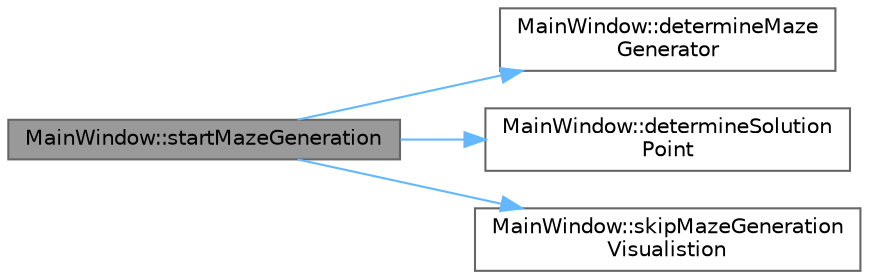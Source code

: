 digraph "MainWindow::startMazeGeneration"
{
 // LATEX_PDF_SIZE
  bgcolor="transparent";
  edge [fontname=Helvetica,fontsize=10,labelfontname=Helvetica,labelfontsize=10];
  node [fontname=Helvetica,fontsize=10,shape=box,height=0.2,width=0.4];
  rankdir="LR";
  Node1 [id="Node000001",label="MainWindow::startMazeGeneration",height=0.2,width=0.4,color="gray40", fillcolor="grey60", style="filled", fontcolor="black",tooltip=" "];
  Node1 -> Node2 [id="edge1_Node000001_Node000002",color="steelblue1",style="solid",tooltip=" "];
  Node2 [id="Node000002",label="MainWindow::determineMaze\lGenerator",height=0.2,width=0.4,color="grey40", fillcolor="white", style="filled",URL="$class_main_window.html#a9782c3d39f197a8c2ff166c573dfee50",tooltip=" "];
  Node1 -> Node3 [id="edge2_Node000001_Node000003",color="steelblue1",style="solid",tooltip=" "];
  Node3 [id="Node000003",label="MainWindow::determineSolution\lPoint",height=0.2,width=0.4,color="grey40", fillcolor="white", style="filled",URL="$class_main_window.html#a9f21ad369c4d39658d93a92d3db6f389",tooltip=" "];
  Node1 -> Node4 [id="edge3_Node000001_Node000004",color="steelblue1",style="solid",tooltip=" "];
  Node4 [id="Node000004",label="MainWindow::skipMazeGeneration\lVisualistion",height=0.2,width=0.4,color="grey40", fillcolor="white", style="filled",URL="$class_main_window.html#a8bd1587b3c682c12d2c94d7b2f8a4595",tooltip=" "];
}
